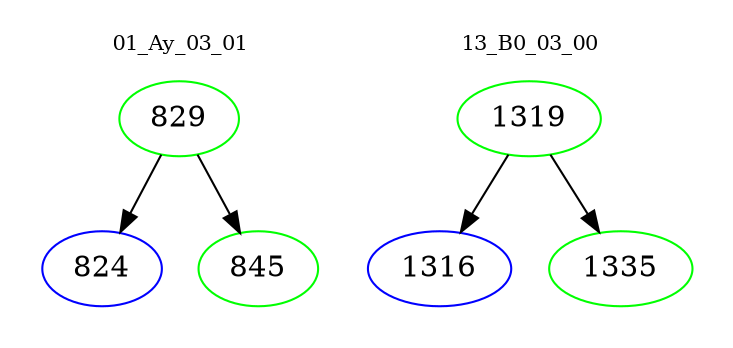digraph{
subgraph cluster_0 {
color = white
label = "01_Ay_03_01";
fontsize=10;
T0_829 [label="829", color="green"]
T0_829 -> T0_824 [color="black"]
T0_824 [label="824", color="blue"]
T0_829 -> T0_845 [color="black"]
T0_845 [label="845", color="green"]
}
subgraph cluster_1 {
color = white
label = "13_B0_03_00";
fontsize=10;
T1_1319 [label="1319", color="green"]
T1_1319 -> T1_1316 [color="black"]
T1_1316 [label="1316", color="blue"]
T1_1319 -> T1_1335 [color="black"]
T1_1335 [label="1335", color="green"]
}
}
